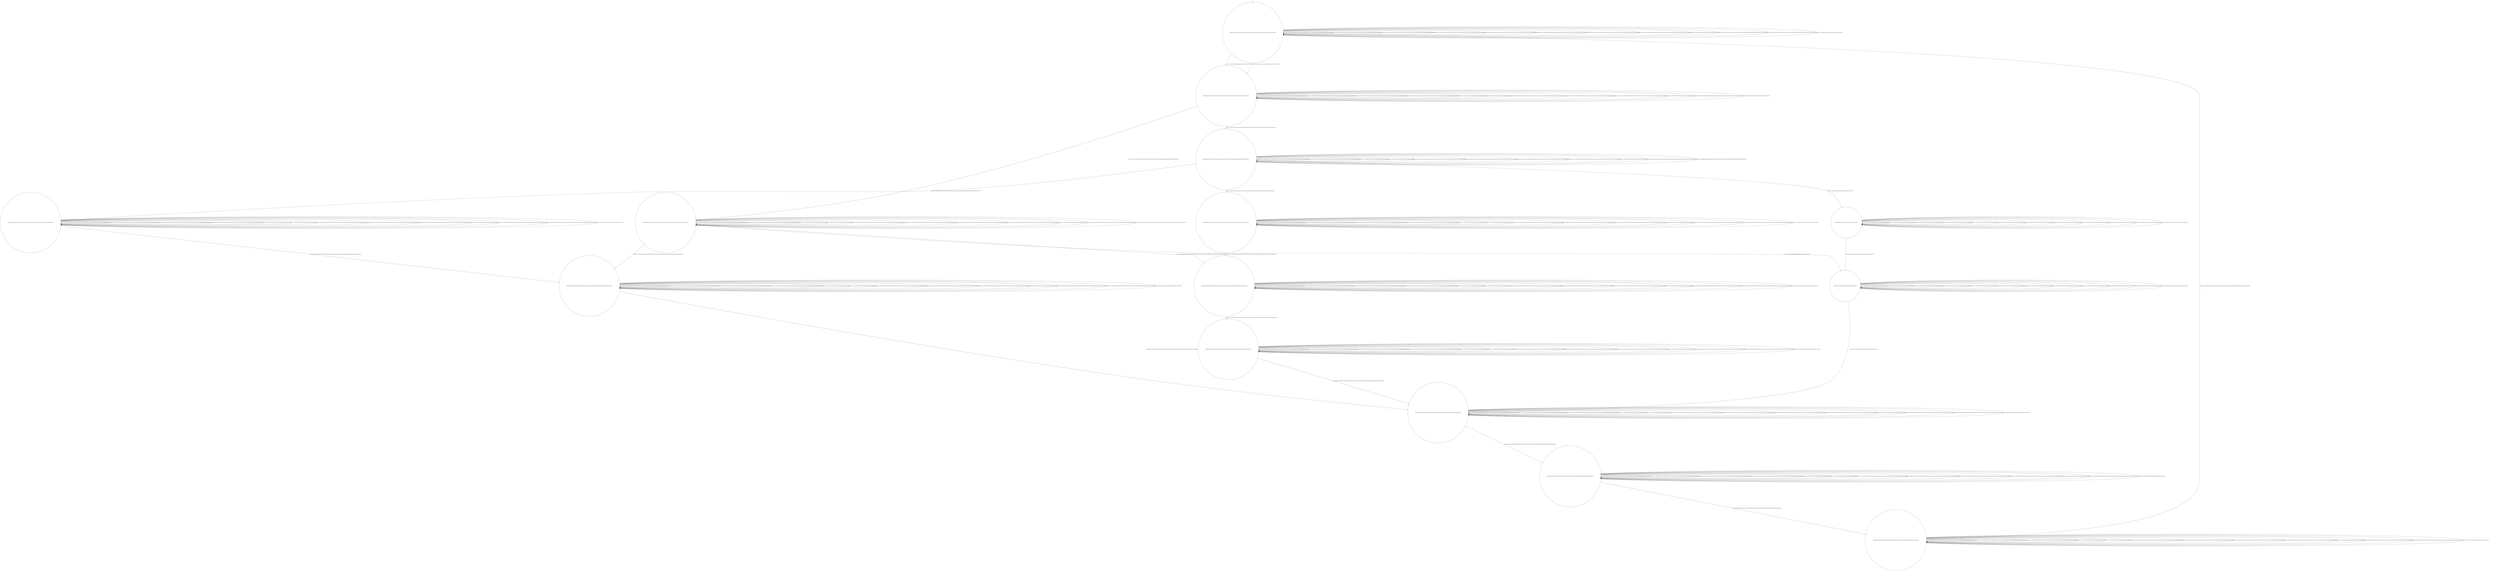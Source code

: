 digraph g {
	edge [lblstyle="above, sloped"];
	s0 [shape="circle" label="0@[((EUR and COF and CAP and TON and not DOL and not TEA) or (EUR and COF and TEA and CAP and TON and not DOL))]"];
	s1 [shape="circle" label="1@[((EUR and COF and CAP and TON and not DOL and not TEA) or (EUR and COF and TEA and CAP and TON and not DOL))]"];
	s2 [shape="circle" label="2@[((EUR and COF and CAP and TON and not DOL and not TEA) or (EUR and COF and TEA and CAP and TON and not DOL))]"];
	s3 [shape="circle" label="3@[((EUR and COF and CAP and TON and not DOL and not TEA) or (EUR and COF and TEA and CAP and TON and not DOL))]"];
	s4 [shape="circle" label="4@[((EUR and COF and CAP and TON and not DOL and not TEA) or (EUR and COF and TEA and CAP and TON and not DOL))]"];
	s5 [shape="circle" label="5@[((EUR and COF and CAP and TON and not DOL and not TEA) or (EUR and COF and TEA and CAP and TON and not DOL))]"];
	s6 [shape="circle" label="6@[((EUR and COF and CAP and TON and not DOL and not TEA) or (EUR and COF and TEA and CAP and TON and not DOL))]"];
	s7 [shape="circle" label="7@[((EUR and COF and CAP and TON and not DOL and not TEA) or (EUR and COF and TEA and CAP and TON and not DOL))]"];
	s8 [shape="circle" label="8@[((EUR and COF and CAP and TON and not DOL and not TEA) or (EUR and COF and TEA and CAP and TON and not DOL))]"];
	s9 [shape="circle" label="9@[((EUR and COF and CAP and TON and not DOL and not TEA) or (EUR and COF and TEA and CAP and TON and not DOL))]"];
	s10 [shape="circle" label="10@[((EUR and COF and CAP and TON and not DOL and not TEA) or (EUR and COF and TEA and CAP and TON and not DOL))]"];
	s11 [shape="circle" label="11@[((EUR and COF and CAP and TON and not DOL and not TEA) or (EUR and COF and TEA and CAP and TON and not DOL))]"];
	s12 [shape="circle" label="12@[((EUR and COF and TEA and CAP and TON and not DOL))]"];
	s13 [shape="circle" label="13@[((EUR and COF and TEA and CAP and TON and not DOL))]"];
	s0 -> s0 [label="cap / nok() [((EUR and COF and CAP and TON and not DOL and not TEA) or (EUR and COF and TEA and CAP and TON and not DOL))]"];
	s0 -> s0 [label="coffee / nok() [((EUR and COF and CAP and TON and not DOL and not TEA) or (EUR and COF and TEA and CAP and TON and not DOL))]"];
	s0 -> s0 [label="cup_taken / nok() [((EUR and COF and CAP and TON and not DOL and not TEA) or (EUR and COF and TEA and CAP and TON and not DOL))]"];
	s0 -> s0 [label="display_done / nok() [((EUR and COF and CAP and TON and not DOL and not TEA) or (EUR and COF and TEA and CAP and TON and not DOL))]"];
	s0 -> s1 [label="dollar / ok() [((EUR and COF and CAP and TON and not DOL and not TEA))]"];
	s0 -> s1 [label="euro / ok() [((EUR and COF and TEA and CAP and TON and not DOL))]"];
	s0 -> s0 [label="no_sugar / nok() [((EUR and COF and CAP and TON and not DOL and not TEA) or (EUR and COF and TEA and CAP and TON and not DOL))]"];
	s0 -> s0 [label="pour_coffee / nok() [((EUR and COF and CAP and TON and not DOL and not TEA) or (EUR and COF and TEA and CAP and TON and not DOL))]"];
	s0 -> s0 [label="pour_milk / nok() [((EUR and COF and CAP and TON and not DOL and not TEA) or (EUR and COF and TEA and CAP and TON and not DOL))]"];
	s0 -> s0 [label="pour_sugar / nok() [((EUR and COF and CAP and TON and not DOL and not TEA) or (EUR and COF and TEA and CAP and TON and not DOL))]"];
	s0 -> s0 [label="pour_tea / nok() [((EUR and COF and TEA and CAP and TON and not DOL))]"];
	s0 -> s0 [label="ring / nok() [((EUR and COF and CAP and TON and not DOL and not TEA) or (EUR and COF and TEA and CAP and TON and not DOL))]"];
	s0 -> s0 [label="sugar / nok() [((EUR and COF and CAP and TON and not DOL and not TEA) or (EUR and COF and TEA and CAP and TON and not DOL))]"];
	s0 -> s0 [label="tea / nok() [((EUR and COF and TEA and CAP and TON and not DOL))]"];
	s1 -> s1 [label="cap / nok() [((EUR and COF and CAP and TON and not DOL and not TEA) or (EUR and COF and TEA and CAP and TON and not DOL))]"];
	s1 -> s1 [label="coffee / nok() [((EUR and COF and CAP and TON and not DOL and not TEA) or (EUR and COF and TEA and CAP and TON and not DOL))]"];
	s1 -> s1 [label="cup_taken / nok() [((EUR and COF and CAP and TON and not DOL and not TEA) or (EUR and COF and TEA and CAP and TON and not DOL))]"];
	s1 -> s1 [label="display_done / nok() [((EUR and COF and CAP and TON and not DOL and not TEA) or (EUR and COF and TEA and CAP and TON and not DOL))]"];
	s1 -> s1 [label="dollar / nok() [((EUR and COF and CAP and TON and not DOL and not TEA))]"];
	s1 -> s1 [label="euro / nok() [((EUR and COF and TEA and CAP and TON and not DOL))]"];
	s1 -> s2 [label="no_sugar / ok() [((EUR and COF and CAP and TON and not DOL and not TEA) or (EUR and COF and TEA and CAP and TON and not DOL))]"];
	s1 -> s1 [label="pour_coffee / nok() [((EUR and COF and CAP and TON and not DOL and not TEA) or (EUR and COF and TEA and CAP and TON and not DOL))]"];
	s1 -> s1 [label="pour_milk / nok() [((EUR and COF and CAP and TON and not DOL and not TEA) or (EUR and COF and TEA and CAP and TON and not DOL))]"];
	s1 -> s1 [label="pour_sugar / nok() [((EUR and COF and CAP and TON and not DOL and not TEA) or (EUR and COF and TEA and CAP and TON and not DOL))]"];
	s1 -> s1 [label="pour_tea / nok() [((EUR and COF and TEA and CAP and TON and not DOL))]"];
	s1 -> s1 [label="ring / nok() [((EUR and COF and CAP and TON and not DOL and not TEA) or (EUR and COF and TEA and CAP and TON and not DOL))]"];
	s1 -> s3 [label="sugar / ok() [((EUR and COF and CAP and TON and not DOL and not TEA) or (EUR and COF and TEA and CAP and TON and not DOL))]"];
	s1 -> s1 [label="tea / nok() [((EUR and COF and TEA and CAP and TON and not DOL))]"];
	s2 -> s6 [label="cap / ok() [((EUR and COF and CAP and TON and not DOL and not TEA) or (EUR and COF and TEA and CAP and TON and not DOL))]"];
	s2 -> s7 [label="coffee / ok() [((EUR and COF and CAP and TON and not DOL and not TEA) or (EUR and COF and TEA and CAP and TON and not DOL))]"];
	s2 -> s2 [label="cup_taken / nok() [((EUR and COF and CAP and TON and not DOL and not TEA) or (EUR and COF and TEA and CAP and TON and not DOL))]"];
	s2 -> s2 [label="display_done / nok() [((EUR and COF and CAP and TON and not DOL and not TEA) or (EUR and COF and TEA and CAP and TON and not DOL))]"];
	s2 -> s2 [label="dollar / nok() [((EUR and COF and CAP and TON and not DOL and not TEA))]"];
	s2 -> s2 [label="euro / nok() [((EUR and COF and TEA and CAP and TON and not DOL))]"];
	s2 -> s2 [label="no_sugar / nok() [((EUR and COF and CAP and TON and not DOL and not TEA) or (EUR and COF and TEA and CAP and TON and not DOL))]"];
	s2 -> s2 [label="pour_coffee / nok() [((EUR and COF and CAP and TON and not DOL and not TEA) or (EUR and COF and TEA and CAP and TON and not DOL))]"];
	s2 -> s2 [label="pour_milk / nok() [((EUR and COF and CAP and TON and not DOL and not TEA) or (EUR and COF and TEA and CAP and TON and not DOL))]"];
	s2 -> s2 [label="pour_sugar / nok() [((EUR and COF and CAP and TON and not DOL and not TEA) or (EUR and COF and TEA and CAP and TON and not DOL))]"];
	s2 -> s2 [label="pour_tea / nok() [((EUR and COF and TEA and CAP and TON and not DOL))]"];
	s2 -> s2 [label="ring / nok() [((EUR and COF and CAP and TON and not DOL and not TEA) or (EUR and COF and TEA and CAP and TON and not DOL))]"];
	s2 -> s2 [label="sugar / void() [((EUR and COF and CAP and TON and not DOL and not TEA) or (EUR and COF and TEA and CAP and TON and not DOL))]"];
	s2 -> s13 [label="tea / ok() [((EUR and COF and TEA and CAP and TON and not DOL))]"];
	s3 -> s4 [label="cap / ok() [((EUR and COF and CAP and TON and not DOL and not TEA) or (EUR and COF and TEA and CAP and TON and not DOL))]"];
	s3 -> s5 [label="coffee / ok() [((EUR and COF and CAP and TON and not DOL and not TEA) or (EUR and COF and TEA and CAP and TON and not DOL))]"];
	s3 -> s3 [label="cup_taken / nok() [((EUR and COF and CAP and TON and not DOL and not TEA) or (EUR and COF and TEA and CAP and TON and not DOL))]"];
	s3 -> s3 [label="display_done / nok() [((EUR and COF and CAP and TON and not DOL and not TEA) or (EUR and COF and TEA and CAP and TON and not DOL))]"];
	s3 -> s3 [label="dollar / nok() [((EUR and COF and CAP and TON and not DOL and not TEA))]"];
	s3 -> s3 [label="euro / nok() [((EUR and COF and TEA and CAP and TON and not DOL))]"];
	s3 -> s3 [label="no_sugar / void() [((EUR and COF and CAP and TON and not DOL and not TEA) or (EUR and COF and TEA and CAP and TON and not DOL))]"];
	s3 -> s3 [label="pour_coffee / nok() [((EUR and COF and CAP and TON and not DOL and not TEA) or (EUR and COF and TEA and CAP and TON and not DOL))]"];
	s3 -> s3 [label="pour_milk / nok() [((EUR and COF and CAP and TON and not DOL and not TEA) or (EUR and COF and TEA and CAP and TON and not DOL))]"];
	s3 -> s3 [label="pour_sugar / nok() [((EUR and COF and CAP and TON and not DOL and not TEA) or (EUR and COF and TEA and CAP and TON and not DOL))]"];
	s3 -> s3 [label="pour_tea / nok() [((EUR and COF and TEA and CAP and TON and not DOL))]"];
	s3 -> s3 [label="ring / nok() [((EUR and COF and CAP and TON and not DOL and not TEA) or (EUR and COF and TEA and CAP and TON and not DOL))]"];
	s3 -> s3 [label="sugar / nok() [((EUR and COF and CAP and TON and not DOL and not TEA) or (EUR and COF and TEA and CAP and TON and not DOL))]"];
	s3 -> s12 [label="tea / ok() [((EUR and COF and TEA and CAP and TON and not DOL))]"];
	s4 -> s4 [label="cap / nok() [((EUR and COF and CAP and TON and not DOL and not TEA) or (EUR and COF and TEA and CAP and TON and not DOL))]"];
	s4 -> s4 [label="coffee / void() [((EUR and COF and CAP and TON and not DOL and not TEA) or (EUR and COF and TEA and CAP and TON and not DOL))]"];
	s4 -> s4 [label="cup_taken / nok() [((EUR and COF and CAP and TON and not DOL and not TEA) or (EUR and COF and TEA and CAP and TON and not DOL))]"];
	s4 -> s4 [label="display_done / nok() [((EUR and COF and CAP and TON and not DOL and not TEA) or (EUR and COF and TEA and CAP and TON and not DOL))]"];
	s4 -> s4 [label="dollar / nok() [((EUR and COF and CAP and TON and not DOL and not TEA))]"];
	s4 -> s4 [label="euro / nok() [((EUR and COF and TEA and CAP and TON and not DOL))]"];
	s4 -> s4 [label="no_sugar / nok() [((EUR and COF and CAP and TON and not DOL and not TEA) or (EUR and COF and TEA and CAP and TON and not DOL))]"];
	s4 -> s4 [label="pour_coffee / nok() [((EUR and COF and CAP and TON and not DOL and not TEA) or (EUR and COF and TEA and CAP and TON and not DOL))]"];
	s4 -> s4 [label="pour_milk / nok() [((EUR and COF and CAP and TON and not DOL and not TEA) or (EUR and COF and TEA and CAP and TON and not DOL))]"];
	s4 -> s6 [label="pour_sugar / ok() [((EUR and COF and CAP and TON and not DOL and not TEA) or (EUR and COF and TEA and CAP and TON and not DOL))]"];
	s4 -> s4 [label="pour_tea / nok() [((EUR and COF and TEA and CAP and TON and not DOL))]"];
	s4 -> s4 [label="ring / nok() [((EUR and COF and CAP and TON and not DOL and not TEA) or (EUR and COF and TEA and CAP and TON and not DOL))]"];
	s4 -> s4 [label="sugar / nok() [((EUR and COF and CAP and TON and not DOL and not TEA) or (EUR and COF and TEA and CAP and TON and not DOL))]"];
	s4 -> s4 [label="tea / void() [((EUR and COF and TEA and CAP and TON and not DOL))]"];
	s5 -> s5 [label="cap / void() [((EUR and COF and CAP and TON and not DOL and not TEA) or (EUR and COF and TEA and CAP and TON and not DOL))]"];
	s5 -> s5 [label="coffee / nok() [((EUR and COF and CAP and TON and not DOL and not TEA) or (EUR and COF and TEA and CAP and TON and not DOL))]"];
	s5 -> s5 [label="cup_taken / nok() [((EUR and COF and CAP and TON and not DOL and not TEA) or (EUR and COF and TEA and CAP and TON and not DOL))]"];
	s5 -> s5 [label="display_done / nok() [((EUR and COF and CAP and TON and not DOL and not TEA) or (EUR and COF and TEA and CAP and TON and not DOL))]"];
	s5 -> s5 [label="dollar / nok() [((EUR and COF and CAP and TON and not DOL and not TEA))]"];
	s5 -> s5 [label="euro / nok() [((EUR and COF and TEA and CAP and TON and not DOL))]"];
	s5 -> s5 [label="no_sugar / nok() [((EUR and COF and CAP and TON and not DOL and not TEA) or (EUR and COF and TEA and CAP and TON and not DOL))]"];
	s5 -> s5 [label="pour_coffee / nok() [((EUR and COF and CAP and TON and not DOL and not TEA) or (EUR and COF and TEA and CAP and TON and not DOL))]"];
	s5 -> s5 [label="pour_milk / nok() [((EUR and COF and CAP and TON and not DOL and not TEA) or (EUR and COF and TEA and CAP and TON and not DOL))]"];
	s5 -> s7 [label="pour_sugar / ok() [((EUR and COF and CAP and TON and not DOL and not TEA) or (EUR and COF and TEA and CAP and TON and not DOL))]"];
	s5 -> s5 [label="pour_tea / nok() [((EUR and COF and TEA and CAP and TON and not DOL))]"];
	s5 -> s5 [label="ring / nok() [((EUR and COF and CAP and TON and not DOL and not TEA) or (EUR and COF and TEA and CAP and TON and not DOL))]"];
	s5 -> s5 [label="sugar / nok() [((EUR and COF and CAP and TON and not DOL and not TEA) or (EUR and COF and TEA and CAP and TON and not DOL))]"];
	s5 -> s5 [label="tea / void() [((EUR and COF and TEA and CAP and TON and not DOL))]"];
	s6 -> s6 [label="cap / nok() [((EUR and COF and CAP and TON and not DOL and not TEA) or (EUR and COF and TEA and CAP and TON and not DOL))]"];
	s6 -> s6 [label="coffee / void() [((EUR and COF and CAP and TON and not DOL and not TEA) or (EUR and COF and TEA and CAP and TON and not DOL))]"];
	s6 -> s6 [label="cup_taken / nok() [((EUR and COF and CAP and TON and not DOL and not TEA) or (EUR and COF and TEA and CAP and TON and not DOL))]"];
	s6 -> s6 [label="display_done / nok() [((EUR and COF and CAP and TON and not DOL and not TEA) or (EUR and COF and TEA and CAP and TON and not DOL))]"];
	s6 -> s6 [label="dollar / nok() [((EUR and COF and CAP and TON and not DOL and not TEA))]"];
	s6 -> s6 [label="euro / nok() [((EUR and COF and TEA and CAP and TON and not DOL))]"];
	s6 -> s6 [label="no_sugar / nok() [((EUR and COF and CAP and TON and not DOL and not TEA) or (EUR and COF and TEA and CAP and TON and not DOL))]"];
	s6 -> s6 [label="pour_coffee / nok() [((EUR and COF and CAP and TON and not DOL and not TEA) or (EUR and COF and TEA and CAP and TON and not DOL))]"];
	s6 -> s9 [label="pour_milk / ok() [((EUR and COF and CAP and TON and not DOL and not TEA) or (EUR and COF and TEA and CAP and TON and not DOL))]"];
	s6 -> s6 [label="pour_sugar / nok() [((EUR and COF and CAP and TON and not DOL and not TEA) or (EUR and COF and TEA and CAP and TON and not DOL))]"];
	s6 -> s6 [label="pour_tea / nok() [((EUR and COF and TEA and CAP and TON and not DOL))]"];
	s6 -> s6 [label="ring / nok() [((EUR and COF and CAP and TON and not DOL and not TEA) or (EUR and COF and TEA and CAP and TON and not DOL))]"];
	s6 -> s6 [label="sugar / nok() [((EUR and COF and CAP and TON and not DOL and not TEA) or (EUR and COF and TEA and CAP and TON and not DOL))]"];
	s6 -> s6 [label="tea / void() [((EUR and COF and TEA and CAP and TON and not DOL))]"];
	s7 -> s7 [label="cap / void() [((EUR and COF and CAP and TON and not DOL and not TEA) or (EUR and COF and TEA and CAP and TON and not DOL))]"];
	s7 -> s7 [label="coffee / nok() [((EUR and COF and CAP and TON and not DOL and not TEA) or (EUR and COF and TEA and CAP and TON and not DOL))]"];
	s7 -> s7 [label="cup_taken / nok() [((EUR and COF and CAP and TON and not DOL and not TEA) or (EUR and COF and TEA and CAP and TON and not DOL))]"];
	s7 -> s7 [label="display_done / nok() [((EUR and COF and CAP and TON and not DOL and not TEA) or (EUR and COF and TEA and CAP and TON and not DOL))]"];
	s7 -> s7 [label="dollar / nok() [((EUR and COF and CAP and TON and not DOL and not TEA))]"];
	s7 -> s7 [label="euro / nok() [((EUR and COF and TEA and CAP and TON and not DOL))]"];
	s7 -> s7 [label="no_sugar / nok() [((EUR and COF and CAP and TON and not DOL and not TEA) or (EUR and COF and TEA and CAP and TON and not DOL))]"];
	s7 -> s8 [label="pour_coffee / ok() [((EUR and COF and CAP and TON and not DOL and not TEA) or (EUR and COF and TEA and CAP and TON and not DOL))]"];
	s7 -> s7 [label="pour_milk / nok() [((EUR and COF and CAP and TON and not DOL and not TEA) or (EUR and COF and TEA and CAP and TON and not DOL))]"];
	s7 -> s7 [label="pour_sugar / nok() [((EUR and COF and CAP and TON and not DOL and not TEA) or (EUR and COF and TEA and CAP and TON and not DOL))]"];
	s7 -> s7 [label="pour_tea / nok() [((EUR and COF and TEA and CAP and TON and not DOL))]"];
	s7 -> s7 [label="ring / nok() [((EUR and COF and CAP and TON and not DOL and not TEA) or (EUR and COF and TEA and CAP and TON and not DOL))]"];
	s7 -> s7 [label="sugar / nok() [((EUR and COF and CAP and TON and not DOL and not TEA) or (EUR and COF and TEA and CAP and TON and not DOL))]"];
	s7 -> s7 [label="tea / void() [((EUR and COF and TEA and CAP and TON and not DOL))]"];
	s8 -> s8 [label="cap / nok() [((EUR and COF and CAP and TON and not DOL and not TEA) or (EUR and COF and TEA and CAP and TON and not DOL))]"];
	s8 -> s8 [label="coffee / nok() [((EUR and COF and CAP and TON and not DOL and not TEA) or (EUR and COF and TEA and CAP and TON and not DOL))]"];
	s8 -> s8 [label="cup_taken / nok() [((EUR and COF and CAP and TON and not DOL and not TEA) or (EUR and COF and TEA and CAP and TON and not DOL))]"];
	s8 -> s10 [label="display_done / ok() [((EUR and COF and CAP and TON and not DOL and not TEA) or (EUR and COF and TEA and CAP and TON and not DOL))]"];
	s8 -> s8 [label="dollar / nok() [((EUR and COF and CAP and TON and not DOL and not TEA))]"];
	s8 -> s8 [label="euro / nok() [((EUR and COF and TEA and CAP and TON and not DOL))]"];
	s8 -> s8 [label="no_sugar / nok() [((EUR and COF and CAP and TON and not DOL and not TEA) or (EUR and COF and TEA and CAP and TON and not DOL))]"];
	s8 -> s8 [label="pour_coffee / nok() [((EUR and COF and CAP and TON and not DOL and not TEA) or (EUR and COF and TEA and CAP and TON and not DOL))]"];
	s8 -> s8 [label="pour_milk / nok() [((EUR and COF and CAP and TON and not DOL and not TEA) or (EUR and COF and TEA and CAP and TON and not DOL))]"];
	s8 -> s8 [label="pour_sugar / nok() [((EUR and COF and CAP and TON and not DOL and not TEA) or (EUR and COF and TEA and CAP and TON and not DOL))]"];
	s8 -> s8 [label="pour_tea / nok() [((EUR and COF and TEA and CAP and TON and not DOL))]"];
	s8 -> s8 [label="ring / nok() [((EUR and COF and CAP and TON and not DOL and not TEA) or (EUR and COF and TEA and CAP and TON and not DOL))]"];
	s8 -> s8 [label="sugar / nok() [((EUR and COF and CAP and TON and not DOL and not TEA) or (EUR and COF and TEA and CAP and TON and not DOL))]"];
	s8 -> s8 [label="tea / nok() [((EUR and COF and TEA and CAP and TON and not DOL))]"];
	s9 -> s9 [label="cap / nok() [((EUR and COF and CAP and TON and not DOL and not TEA) or (EUR and COF and TEA and CAP and TON and not DOL))]"];
	s9 -> s9 [label="coffee / nok() [((EUR and COF and CAP and TON and not DOL and not TEA) or (EUR and COF and TEA and CAP and TON and not DOL))]"];
	s9 -> s9 [label="cup_taken / nok() [((EUR and COF and CAP and TON and not DOL and not TEA) or (EUR and COF and TEA and CAP and TON and not DOL))]"];
	s9 -> s9 [label="display_done / nok() [((EUR and COF and CAP and TON and not DOL and not TEA) or (EUR and COF and TEA and CAP and TON and not DOL))]"];
	s9 -> s9 [label="dollar / nok() [((EUR and COF and CAP and TON and not DOL and not TEA))]"];
	s9 -> s9 [label="euro / nok() [((EUR and COF and TEA and CAP and TON and not DOL))]"];
	s9 -> s9 [label="no_sugar / nok() [((EUR and COF and CAP and TON and not DOL and not TEA) or (EUR and COF and TEA and CAP and TON and not DOL))]"];
	s9 -> s8 [label="pour_coffee / ok() [((EUR and COF and CAP and TON and not DOL and not TEA) or (EUR and COF and TEA and CAP and TON and not DOL))]"];
	s9 -> s9 [label="pour_milk / nok() [((EUR and COF and CAP and TON and not DOL and not TEA) or (EUR and COF and TEA and CAP and TON and not DOL))]"];
	s9 -> s9 [label="pour_sugar / nok() [((EUR and COF and CAP and TON and not DOL and not TEA) or (EUR and COF and TEA and CAP and TON and not DOL))]"];
	s9 -> s9 [label="pour_tea / nok() [((EUR and COF and TEA and CAP and TON and not DOL))]"];
	s9 -> s9 [label="ring / nok() [((EUR and COF and CAP and TON and not DOL and not TEA) or (EUR and COF and TEA and CAP and TON and not DOL))]"];
	s9 -> s9 [label="sugar / nok() [((EUR and COF and CAP and TON and not DOL and not TEA) or (EUR and COF and TEA and CAP and TON and not DOL))]"];
	s9 -> s9 [label="tea / nok() [((EUR and COF and TEA and CAP and TON and not DOL))]"];
	s10 -> s10 [label="cap / nok() [((EUR and COF and CAP and TON and not DOL and not TEA) or (EUR and COF and TEA and CAP and TON and not DOL))]"];
	s10 -> s10 [label="coffee / nok() [((EUR and COF and CAP and TON and not DOL and not TEA) or (EUR and COF and TEA and CAP and TON and not DOL))]"];
	s10 -> s10 [label="cup_taken / nok() [((EUR and COF and CAP and TON and not DOL and not TEA) or (EUR and COF and TEA and CAP and TON and not DOL))]"];
	s10 -> s10 [label="display_done / nok() [((EUR and COF and CAP and TON and not DOL and not TEA) or (EUR and COF and TEA and CAP and TON and not DOL))]"];
	s10 -> s10 [label="dollar / nok() [((EUR and COF and CAP and TON and not DOL and not TEA))]"];
	s10 -> s10 [label="euro / nok() [((EUR and COF and TEA and CAP and TON and not DOL))]"];
	s10 -> s10 [label="no_sugar / nok() [((EUR and COF and CAP and TON and not DOL and not TEA) or (EUR and COF and TEA and CAP and TON and not DOL))]"];
	s10 -> s10 [label="pour_coffee / nok() [((EUR and COF and CAP and TON and not DOL and not TEA) or (EUR and COF and TEA and CAP and TON and not DOL))]"];
	s10 -> s10 [label="pour_milk / nok() [((EUR and COF and CAP and TON and not DOL and not TEA) or (EUR and COF and TEA and CAP and TON and not DOL))]"];
	s10 -> s10 [label="pour_sugar / nok() [((EUR and COF and CAP and TON and not DOL and not TEA) or (EUR and COF and TEA and CAP and TON and not DOL))]"];
	s10 -> s10 [label="pour_tea / nok() [((EUR and COF and TEA and CAP and TON and not DOL))]"];
	s10 -> s11 [label="ring / ok() [((EUR and COF and CAP and TON and not DOL and not TEA) or (EUR and COF and TEA and CAP and TON and not DOL))]"];
	s10 -> s10 [label="sugar / nok() [((EUR and COF and CAP and TON and not DOL and not TEA) or (EUR and COF and TEA and CAP and TON and not DOL))]"];
	s10 -> s10 [label="tea / nok() [((EUR and COF and TEA and CAP and TON and not DOL))]"];
	s11 -> s11 [label="cap / nok() [((EUR and COF and CAP and TON and not DOL and not TEA) or (EUR and COF and TEA and CAP and TON and not DOL))]"];
	s11 -> s11 [label="coffee / nok() [((EUR and COF and CAP and TON and not DOL and not TEA) or (EUR and COF and TEA and CAP and TON and not DOL))]"];
	s11 -> s0 [label="cup_taken / ok() [((EUR and COF and CAP and TON and not DOL and not TEA) or (EUR and COF and TEA and CAP and TON and not DOL))]"];
	s11 -> s11 [label="display_done / nok() [((EUR and COF and CAP and TON and not DOL and not TEA) or (EUR and COF and TEA and CAP and TON and not DOL))]"];
	s11 -> s11 [label="dollar / nok() [((EUR and COF and CAP and TON and not DOL and not TEA))]"];
	s11 -> s11 [label="euro / nok() [((EUR and COF and TEA and CAP and TON and not DOL))]"];
	s11 -> s11 [label="no_sugar / nok() [((EUR and COF and CAP and TON and not DOL and not TEA) or (EUR and COF and TEA and CAP and TON and not DOL))]"];
	s11 -> s11 [label="pour_coffee / nok() [((EUR and COF and CAP and TON and not DOL and not TEA) or (EUR and COF and TEA and CAP and TON and not DOL))]"];
	s11 -> s11 [label="pour_milk / nok() [((EUR and COF and CAP and TON and not DOL and not TEA) or (EUR and COF and TEA and CAP and TON and not DOL))]"];
	s11 -> s11 [label="pour_sugar / nok() [((EUR and COF and CAP and TON and not DOL and not TEA) or (EUR and COF and TEA and CAP and TON and not DOL))]"];
	s11 -> s11 [label="pour_tea / nok() [((EUR and COF and TEA and CAP and TON and not DOL))]"];
	s11 -> s11 [label="ring / nok() [((EUR and COF and CAP and TON and not DOL and not TEA) or (EUR and COF and TEA and CAP and TON and not DOL))]"];
	s11 -> s11 [label="sugar / nok() [((EUR and COF and CAP and TON and not DOL and not TEA) or (EUR and COF and TEA and CAP and TON and not DOL))]"];
	s11 -> s11 [label="tea / nok() [((EUR and COF and TEA and CAP and TON and not DOL))]"];
	s12 -> s12 [label="cap / void() [((EUR and COF and TEA and CAP and TON and not DOL))]"];
	s12 -> s12 [label="coffee / void() [((EUR and COF and TEA and CAP and TON and not DOL))]"];
	s12 -> s12 [label="cup_taken / nok() [((EUR and COF and TEA and CAP and TON and not DOL))]"];
	s12 -> s12 [label="display_done / nok() [((EUR and COF and TEA and CAP and TON and not DOL))]"];
	s12 -> s12 [label="euro / nok() [((EUR and COF and TEA and CAP and TON and not DOL))]"];
	s12 -> s12 [label="no_sugar / nok() [((EUR and COF and TEA and CAP and TON and not DOL))]"];
	s12 -> s12 [label="pour_coffee / nok() [((EUR and COF and TEA and CAP and TON and not DOL))]"];
	s12 -> s12 [label="pour_milk / nok() [((EUR and COF and TEA and CAP and TON and not DOL))]"];
	s12 -> s13 [label="pour_sugar / ok() [((EUR and COF and TEA and CAP and TON and not DOL))]"];
	s12 -> s12 [label="pour_tea / nok() [((EUR and COF and TEA and CAP and TON and not DOL))]"];
	s12 -> s12 [label="ring / nok() [((EUR and COF and TEA and CAP and TON and not DOL))]"];
	s12 -> s12 [label="sugar / nok() [((EUR and COF and TEA and CAP and TON and not DOL))]"];
	s12 -> s12 [label="tea / nok() [((EUR and COF and TEA and CAP and TON and not DOL))]"];
	s13 -> s13 [label="cap / void() [((EUR and COF and TEA and CAP and TON and not DOL))]"];
	s13 -> s13 [label="coffee / void() [((EUR and COF and TEA and CAP and TON and not DOL))]"];
	s13 -> s13 [label="cup_taken / nok() [((EUR and COF and TEA and CAP and TON and not DOL))]"];
	s13 -> s13 [label="display_done / nok() [((EUR and COF and TEA and CAP and TON and not DOL))]"];
	s13 -> s13 [label="euro / nok() [((EUR and COF and TEA and CAP and TON and not DOL))]"];
	s13 -> s13 [label="no_sugar / nok() [((EUR and COF and TEA and CAP and TON and not DOL))]"];
	s13 -> s13 [label="pour_coffee / nok() [((EUR and COF and TEA and CAP and TON and not DOL))]"];
	s13 -> s13 [label="pour_milk / nok() [((EUR and COF and TEA and CAP and TON and not DOL))]"];
	s13 -> s13 [label="pour_sugar / nok() [((EUR and COF and TEA and CAP and TON and not DOL))]"];
	s13 -> s8 [label="pour_tea / ok() [((EUR and COF and TEA and CAP and TON and not DOL))]"];
	s13 -> s13 [label="ring / nok() [((EUR and COF and TEA and CAP and TON and not DOL))]"];
	s13 -> s13 [label="sugar / nok() [((EUR and COF and TEA and CAP and TON and not DOL))]"];
	s13 -> s13 [label="tea / nok() [((EUR and COF and TEA and CAP and TON and not DOL))]"];
	__start0 [label="" shape="none" width="0" height="0"];
	__start0 -> s0;
}